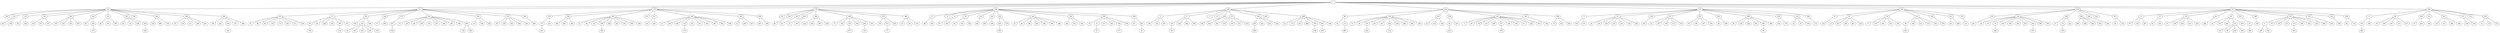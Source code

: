 strict graph G {
1;
0;
2;
3;
4;
5;
6;
7;
8;
9;
10;
11;
12;
13;
14;
15;
16;
17;
18;
19;
20;
21;
22;
23;
24;
25;
26;
27;
28;
29;
30;
31;
32;
33;
34;
35;
36;
37;
38;
39;
40;
41;
42;
43;
44;
45;
46;
47;
48;
49;
50;
51;
52;
53;
54;
55;
56;
57;
58;
59;
60;
61;
62;
63;
64;
65;
66;
67;
68;
69;
70;
71;
72;
73;
74;
75;
76;
77;
78;
79;
80;
81;
82;
83;
84;
85;
86;
87;
88;
89;
90;
91;
92;
93;
94;
95;
96;
97;
98;
99;
100;
101;
102;
103;
104;
105;
106;
107;
108;
109;
110;
111;
112;
113;
114;
115;
116;
117;
118;
119;
120;
121;
122;
123;
124;
125;
126;
127;
128;
129;
130;
131;
132;
133;
134;
135;
136;
137;
138;
139;
140;
141;
142;
143;
144;
145;
146;
147;
148;
149;
150;
151;
152;
153;
154;
155;
156;
157;
158;
159;
160;
161;
162;
163;
164;
165;
166;
167;
168;
169;
170;
171;
172;
173;
174;
175;
176;
177;
178;
179;
180;
181;
182;
183;
184;
185;
186;
187;
188;
189;
190;
191;
192;
193;
194;
195;
196;
197;
198;
199;
200;
201;
202;
203;
204;
205;
206;
207;
208;
209;
210;
211;
212;
213;
214;
215;
216;
217;
218;
219;
220;
221;
222;
223;
224;
225;
226;
227;
228;
229;
230;
231;
232;
233;
234;
235;
236;
237;
238;
239;
240;
241;
242;
243;
244;
245;
246;
247;
248;
249;
250;
251;
252;
253;
254;
255;
256;
257;
258;
259;
260;
261;
262;
263;
264;
265;
266;
267;
268;
269;
270;
271;
272;
273;
274;
275;
276;
277;
278;
279;
280;
281;
282;
283;
284;
285;
286;
287;
288;
289;
290;
291;
292;
293;
294;
295;
296;
297;
298;
299;
300;
301;
302;
303;
304;
305;
306;
307;
308;
309;
310;
311;
312;
313;
314;
315;
316;
317;
318;
319;
320;
321;
322;
323;
324;
325;
326;
327;
328;
329;
330;
331;
332;
333;
334;
335;
336;
337;
338;
339;
340;
341;
342;
343;
344;
345;
346;
347;
348;
349;
350;
351;
352;
353;
354;
355;
356;
357;
358;
359;
360;
361;
362;
363;
364;
365;
366;
367;
368;
369;
370;
371;
372;
373;
374;
375;
376;
377;
378;
379;
380;
381;
382;
383;
384;
385;
386;
387;
388;
389;
390;
391;
392;
393;
394;
395;
396;
397;
398;
399;
400;
401;
402;
403;
404;
405;
406;
407;
408;
409;
410;
411;
412;
413;
414;
415;
416;
417;
418;
419;
420;
421;
422;
423;
424;
425;
426;
427;
428;
429;
430;
431;
432;
433;
434;
435;
436;
437;
438;
439;
440;
441;
442;
443;
444;
445;
446;
447;
448;
449;
450;
451;
452;
453;
454;
455;
456;
457;
458;
459;
460;
461;
462;
463;
464;
465;
466;
467;
468;
469;
470;
471;
472;
473;
474;
475;
476;
477;
478;
479;
480;
481;
482;
483;
484;
485;
486;
487;
488;
489;
490;
491;
492;
493;
494;
495;
496;
497;
498;
499;
233 -- 22;
278 -- 401;
4 -- 385;
361 -- 78;
214 -- 420;
256 -- 137;
85 -- 199;
279 -- 215;
396 -- 125;
0 -- 400;
184 -- 468;
356 -- 451;
192 -- 104;
1 -- 229;
176 -- 457;
130 -- 380;
367 -- 20;
179 -- 486;
143 -- 475;
354 -- 117;
394 -- 478;
343 -- 495;
103 -- 147;
1 -- 325;
228 -- 73;
206 -- 499;
1 -- 206;
256 -- 180;
261 -- 403;
217 -- 419;
437 -- 314;
437 -- 298;
55 -- 443;
130 -- 348;
431 -- 196;
5 -- 106;
350 -- 402;
396 -- 290;
360 -- 249;
235 -- 307;
46 -- 210;
456 -- 271;
321 -- 375;
123 -- 63;
103 -- 302;
437 -- 431;
421 -- 410;
416 -- 472;
179 -- 366;
123 -- 305;
350 -- 333;
43 -- 124;
344 -- 24;
365 -- 205;
426 -- 294;
263 -- 488;
245 -- 100;
350 -- 111;
29 -- 140;
374 -- 253;
8 -- 67;
325 -- 97;
486 -- 373;
233 -- 459;
143 -- 98;
179 -- 360;
312 -- 173;
433 -- 23;
55 -- 47;
103 -- 245;
291 -- 32;
319 -- 269;
103 -- 367;
229 -- 361;
366 -- 77;
472 -- 122;
421 -- 465;
319 -- 263;
468 -- 248;
489 -- 266;
206 -- 358;
179 -- 291;
9 -- 295;
394 -- 320;
85 -- 494;
174 -- 207;
396 -- 131;
306 -- 139;
361 -- 442;
360 -- 429;
158 -- 381;
228 -- 313;
313 -- 411;
358 -- 107;
130 -- 191;
481 -- 241;
350 -- 352;
358 -- 448;
55 -- 415;
230 -- 162;
437 -- 438;
206 -- 344;
319 -- 217;
356 -- 335;
314 -- 110;
432 -- 41;
489 -- 306;
472 -- 59;
235 -- 159;
4 -- 219;
367 -- 336;
230 -- 218;
314 -- 434;
344 -- 62;
71 -- 82;
367 -- 450;
103 -- 396;
262 -- 496;
302 -- 354;
271 -- 160;
206 -- 14;
392 -- 427;
192 -- 493;
50 -- 182;
437 -- 374;
167 -- 464;
55 -- 328;
179 -- 259;
291 -- 187;
11 -- 342;
228 -- 489;
313 -- 327;
217 -- 413;
317 -- 301;
192 -- 240;
255 -- 386;
178 -- 138;
361 -- 470;
319 -- 433;
473 -- 170;
359 -- 177;
491 -- 299;
143 -- 482;
396 -- 51;
97 -- 13;
269 -- 252;
350 -- 408;
54 -- 355;
1 -- 437;
29 -- 57;
263 -- 66;
358 -- 33;
8 -- 497;
235 -- 345;
1 -- 178;
409 -- 163;
178 -- 350;
56 -- 34;
457 -- 340;
138 -- 251;
489 -- 382;
350 -- 331;
416 -- 296;
178 -- 317;
298 -- 198;
4 -- 36;
416 -- 254;
89 -- 171;
81 -- 445;
56 -- 467;
103 -- 394;
437 -- 55;
81 -- 154;
239 -- 234;
456 -- 56;
50 -- 83;
361 -- 121;
366 -- 281;
141 -- 176;
141 -- 278;
278 -- 349;
314 -- 153;
178 -- 436;
325 -- 43;
135 -- 17;
158 -- 462;
366 -- 145;
29 -- 94;
489 -- 172;
319 -- 422;
489 -- 406;
97 -- 280;
358 -- 359;
228 -- 483;
479 -- 114;
76 -- 289;
325 -- 479;
394 -- 469;
214 -- 99;
228 -- 2;
146 -- 27;
433 -- 93;
205 -- 449;
130 -- 326;
179 -- 473;
360 -- 287;
319 -- 446;
167 -- 12;
97 -- 223;
147 -- 383;
456 -- 283;
179 -- 58;
438 -- 49;
261 -- 74;
404 -- 60;
344 -- 250;
81 -- 26;
135 -- 353;
446 -- 113;
319 -- 129;
81 -- 224;
178 -- 167;
130 -- 183;
206 -- 6;
2 -- 357;
9 -- 441;
228 -- 7;
229 -- 391;
416 -- 330;
15 -- 293;
267 -- 221;
141 -- 146;
325 -- 421;
283 -- 368;
29 -- 211;
437 -- 15;
367 -- 45;
61 -- 264;
181 -- 323;
229 -- 279;
228 -- 239;
206 -- 50;
216 -- 338;
350 -- 312;
486 -- 161;
283 -- 151;
342 -- 389;
97 -- 407;
229 -- 89;
97 -- 418;
14 -- 157;
103 -- 105;
103 -- 390;
2 -- 152;
344 -- 395;
184 -- 10;
192 -- 76;
437 -- 275;
85 -- 230;
216 -- 212;
141 -- 29;
1 -- 456;
432 -- 231;
155 -- 341;
486 -- 30;
269 -- 38;
366 -- 144;
450 -- 346;
361 -- 321;
16 -- 102;
366 -- 168;
71 -- 202;
325 -- 143;
422 -- 272;
275 -- 87;
71 -- 369;
245 -- 453;
217 -- 379;
216 -- 52;
130 -- 399;
240 -- 270;
135 -- 351;
314 -- 461;
365 -- 492;
316 -- 37;
167 -- 127;
296 -- 242;
358 -- 265;
358 -- 18;
81 -- 310;
481 -- 165;
138 -- 174;
183 -- 424;
214 -- 44;
229 -- 409;
343 -- 64;
356 -- 284;
317 -- 142;
279 -- 46;
463 -- 91;
499 -- 463;
437 -- 8;
135 -- 119;
239 -- 430;
33 -- 53;
350 -- 397;
229 -- 216;
233 -- 197;
392 -- 209;
141 -- 85;
283 -- 439;
409 -- 258;
167 -- 398;
436 -- 466;
235 -- 70;
206 -- 0;
146 -- 490;
344 -- 204;
192 -- 220;
489 -- 227;
499 -- 311;
55 -- 156;
130 -- 80;
192 -- 286;
56 -- 471;
473 -- 316;
1 -- 179;
278 -- 292;
416 -- 192;
371 -- 244;
103 -- 343;
433 -- 195;
87 -- 484;
366 -- 200;
437 -- 61;
269 -- 480;
181 -- 193;
81 -- 134;
167 -- 65;
313 -- 246;
361 -- 393;
206 -- 262;
4 -- 362;
143 -- 412;
391 -- 148;
365 -- 332;
361 -- 300;
360 -- 232;
468 -- 136;
438 -- 116;
141 -- 184;
2 -- 149;
1 -- 141;
130 -- 72;
0 -- 96;
217 -- 25;
186 -- 109;
29 -- 339;
489 -- 112;
245 -- 225;
456 -- 371;
255 -- 454;
135 -- 447;
361 -- 3;
382 -- 455;
350 -- 188;
283 -- 133;
71 -- 16;
5 -- 474;
11 -- 384;
365 -- 425;
432 -- 115;
456 -- 376;
254 -- 31;
302 -- 39;
167 -- 186;
143 -- 309;
103 -- 123;
269 -- 303;
229 -- 130;
192 -- 19;
456 -- 261;
230 -- 260;
329 -- 476;
181 -- 237;
129 -- 92;
254 -- 54;
314 -- 9;
314 -- 166;
361 -- 69;
184 -- 458;
15 -- 84;
141 -- 491;
164 -- 276;
269 -- 404;
179 -- 267;
326 -- 132;
392 -- 21;
167 -- 378;
344 -- 190;
184 -- 387;
325 -- 164;
308 -- 194;
1 -- 228;
130 -- 315;
130 -- 444;
437 -- 233;
230 -- 40;
206 -- 329;
416 -- 155;
319 -- 5;
278 -- 68;
29 -- 185;
8 -- 337;
81 -- 318;
350 -- 126;
71 -- 285;
56 -- 208;
1 -- 416;
481 -- 498;
184 -- 273;
329 -- 426;
1 -- 319;
145 -- 277;
98 -- 334;
254 -- 423;
230 -- 274;
206 -- 356;
206 -- 120;
481 -- 308;
184 -- 347;
416 -- 255;
103 -- 181;
14 -- 304;
436 -- 247;
153 -- 405;
120 -- 428;
314 -- 90;
371 -- 108;
456 -- 432;
456 -- 11;
158 -- 363;
269 -- 238;
319 -- 235;
141 -- 256;
409 -- 75;
192 -- 35;
167 -- 322;
147 -- 222;
233 -- 201;
214 -- 226;
29 -- 175;
217 -- 257;
319 -- 81;
343 -- 297;
255 -- 268;
36 -- 95;
228 -- 365;
56 -- 477;
103 -- 481;
200 -- 101;
71 -- 372;
29 -- 88;
256 -- 282;
325 -- 135;
178 -- 213;
278 -- 236;
1 -- 103;
50 -- 150;
313 -- 370;
178 -- 392;
184 -- 28;
192 -- 203;
396 -- 487;
228 -- 4;
262 -- 388;
369 -- 118;
178 -- 158;
192 -- 189;
473 -- 440;
361 -- 324;
313 -- 414;
344 -- 460;
259 -- 86;
422 -- 128;
314 -- 79;
233 -- 214;
361 -- 417;
171 -- 485;
184 -- 48;
141 -- 71;
184 -- 364;
167 -- 288;
481 -- 377;
255 -- 452;
245 -- 243;
89 -- 42;
314 -- 435;
184 -- 169;
}
